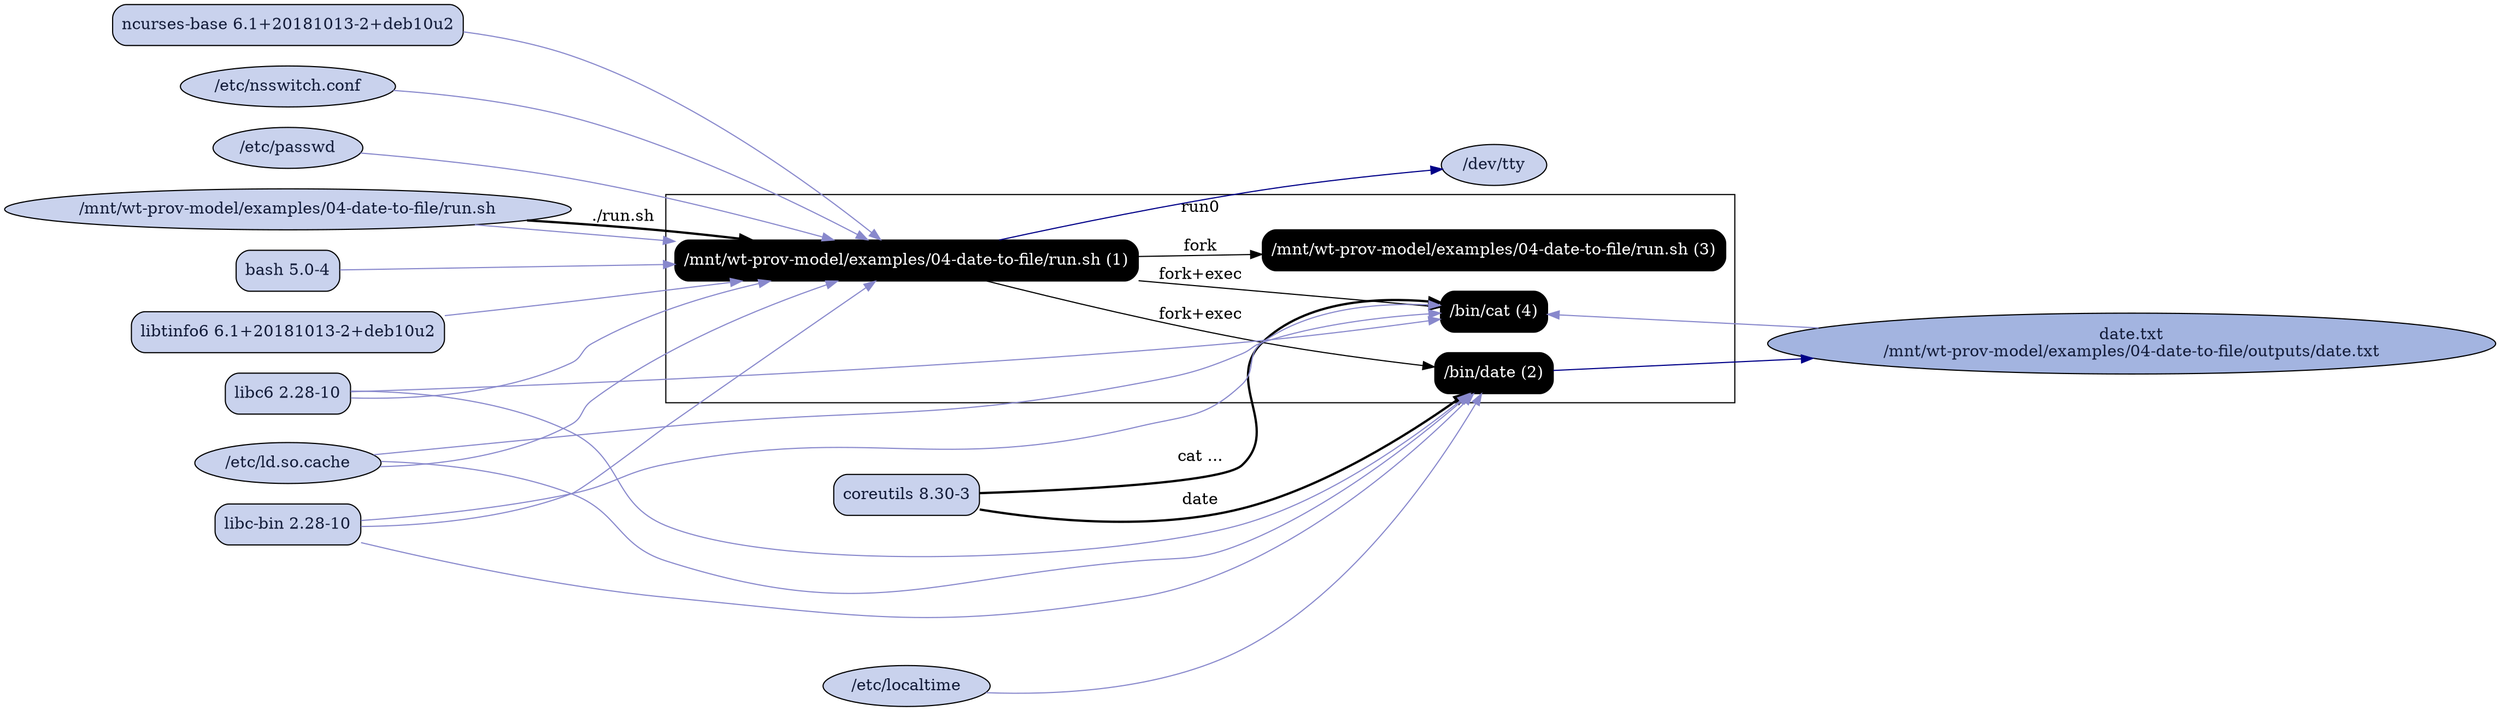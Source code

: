 digraph G {
    rankdir=LR;

    /* programs */
    node [shape=box fontcolor=white fillcolor=black style="filled,rounded"];
    subgraph cluster_run0 {
        label="run0";
        prog0 [label="/mnt/wt-prov-model/examples/04-date-to-file/run.sh (1)"];
        prog1 [label="/bin/date (2)"];
        prog0 -> prog1 [label="fork+exec"];
        prog2 [label="/mnt/wt-prov-model/examples/04-date-to-file/run.sh (3)"];
        prog0 -> prog2 [label="fork"];
        prog3 [label="/bin/cat (4)"];
        prog0 -> prog3 [label="fork+exec"];
    }

    node [shape=ellipse fontcolor="#131C39" fillcolor="#C9D2ED"];

    /* system packages */
    "pkg bash" [shape=box,label="bash 5.0-4"];
    "pkg coreutils" [shape=box,label="coreutils 8.30-3"];
    "pkg libc-bin" [shape=box,label="libc-bin 2.28-10"];
    "pkg libc6" [shape=box,label="libc6 2.28-10"];
    "pkg libtinfo6" [shape=box,label="libtinfo6 6.1+20181013-2+deb10u2"];
    "pkg ncurses-base" [shape=box,label="ncurses-base 6.1+20181013-2+deb10u2"];

    /* other files */
    "/dev/tty";
    "/etc/ld.so.cache";
    "/etc/localtime";
    "/etc/nsswitch.conf";
    "/etc/passwd";
    "/mnt/wt-prov-model/examples/04-date-to-file/outputs/date.txt" [fillcolor="#A3B4E0", label="date.txt\n/mnt/wt-prov-model/examples/04-date-to-file/outputs/date.txt"];
    "/mnt/wt-prov-model/examples/04-date-to-file/run.sh";

    "/mnt/wt-prov-model/examples/04-date-to-file/run.sh" -> prog0 [style=bold, label="./run.sh"];
    "pkg bash" -> prog0 [color="#8888CC"];
    "pkg libc6" -> prog0 [color="#8888CC"];
    "/etc/ld.so.cache" -> prog0 [color="#8888CC"];
    "pkg libtinfo6" -> prog0 [color="#8888CC"];
    prog0 -> "/dev/tty" [color="#000088"];
    "pkg libc-bin" -> prog0 [color="#8888CC"];
    "/etc/nsswitch.conf" -> prog0 [color="#8888CC"];
    "/etc/passwd" -> prog0 [color="#8888CC"];
    "/mnt/wt-prov-model/examples/04-date-to-file/run.sh" -> prog0 [color="#8888CC"];
    prog1 -> "/mnt/wt-prov-model/examples/04-date-to-file/outputs/date.txt" [color="#000088"];
    "pkg coreutils" -> prog1 [style=bold, label="date"];
    "pkg libc6" -> prog1 [color="#8888CC"];
    "/etc/ld.so.cache" -> prog1 [color="#8888CC"];
    "pkg libc-bin" -> prog1 [color="#8888CC"];
    "/etc/localtime" -> prog1 [color="#8888CC"];
    "pkg ncurses-base" -> prog0 [color="#8888CC"];
    "pkg coreutils" -> prog3 [style=bold, label="cat ..."];
    "pkg libc6" -> prog3 [color="#8888CC"];
    "/etc/ld.so.cache" -> prog3 [color="#8888CC"];
    "pkg libc-bin" -> prog3 [color="#8888CC"];
    "/mnt/wt-prov-model/examples/04-date-to-file/outputs/date.txt" -> prog3 [color="#8888CC"];
}
